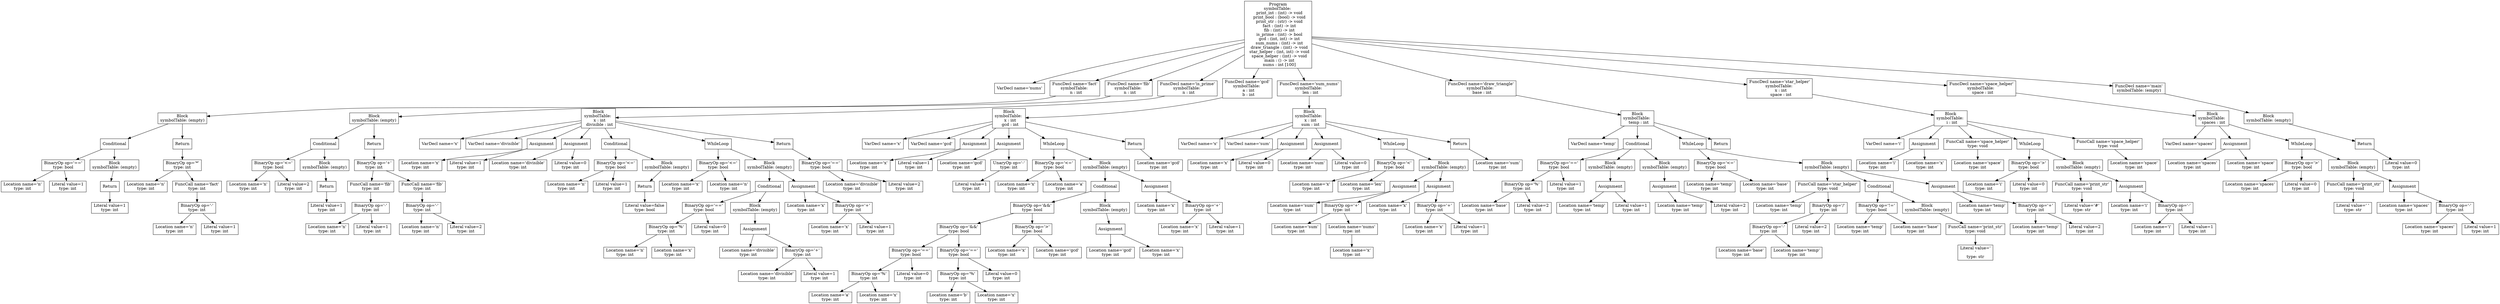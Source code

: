 digraph AST {
1 [shape=box, label="VarDecl name='nums'"];
6 [shape=box, label="Location name='n'\ntype: int"];
7 [shape=box, label="Literal value=1\ntype: int"];
5 [shape=box, label="BinaryOp op='=='\ntype: bool"];
5 -> 6;
5 -> 7;
10 [shape=box, label="Literal value=1\ntype: int"];
9 [shape=box, label="Return"];
9 -> 10;
8 [shape=box, label="Block\nsymbolTable: (empty)"];
8 -> 9;
4 [shape=box, label="Conditional"];
4 -> 5;
4 -> 8;
13 [shape=box, label="Location name='n'\ntype: int"];
16 [shape=box, label="Location name='n'\ntype: int"];
17 [shape=box, label="Literal value=1\ntype: int"];
15 [shape=box, label="BinaryOp op='-'\ntype: int"];
15 -> 16;
15 -> 17;
14 [shape=box, label="FuncCall name='fact'\ntype: int"];
14 -> 15;
12 [shape=box, label="BinaryOp op='*'\ntype: int"];
12 -> 13;
12 -> 14;
11 [shape=box, label="Return"];
11 -> 12;
3 [shape=box, label="Block\nsymbolTable: (empty)"];
3 -> 4;
3 -> 11;
2 [shape=box, label="FuncDecl name='fact'\nsymbolTable: \n  n : int"];
2 -> 3;
22 [shape=box, label="Location name='n'\ntype: int"];
23 [shape=box, label="Literal value=2\ntype: int"];
21 [shape=box, label="BinaryOp op='<='\ntype: bool"];
21 -> 22;
21 -> 23;
26 [shape=box, label="Literal value=1\ntype: int"];
25 [shape=box, label="Return"];
25 -> 26;
24 [shape=box, label="Block\nsymbolTable: (empty)"];
24 -> 25;
20 [shape=box, label="Conditional"];
20 -> 21;
20 -> 24;
31 [shape=box, label="Location name='n'\ntype: int"];
32 [shape=box, label="Literal value=1\ntype: int"];
30 [shape=box, label="BinaryOp op='-'\ntype: int"];
30 -> 31;
30 -> 32;
29 [shape=box, label="FuncCall name='fib'\ntype: int"];
29 -> 30;
35 [shape=box, label="Location name='n'\ntype: int"];
36 [shape=box, label="Literal value=2\ntype: int"];
34 [shape=box, label="BinaryOp op='-'\ntype: int"];
34 -> 35;
34 -> 36;
33 [shape=box, label="FuncCall name='fib'\ntype: int"];
33 -> 34;
28 [shape=box, label="BinaryOp op='+'\ntype: int"];
28 -> 29;
28 -> 33;
27 [shape=box, label="Return"];
27 -> 28;
19 [shape=box, label="Block\nsymbolTable: (empty)"];
19 -> 20;
19 -> 27;
18 [shape=box, label="FuncDecl name='fib'\nsymbolTable: \n  n : int"];
18 -> 19;
39 [shape=box, label="VarDecl name='x'"];
40 [shape=box, label="VarDecl name='divisible'"];
42 [shape=box, label="Location name='x'\ntype: int"];
43 [shape=box, label="Literal value=1\ntype: int"];
41 [shape=box, label="Assignment"];
41 -> 42;
41 -> 43;
45 [shape=box, label="Location name='divisible'\ntype: int"];
46 [shape=box, label="Literal value=0\ntype: int"];
44 [shape=box, label="Assignment"];
44 -> 45;
44 -> 46;
49 [shape=box, label="Location name='n'\ntype: int"];
50 [shape=box, label="Literal value=1\ntype: int"];
48 [shape=box, label="BinaryOp op='<='\ntype: bool"];
48 -> 49;
48 -> 50;
53 [shape=box, label="Literal value=false\ntype: bool"];
52 [shape=box, label="Return"];
52 -> 53;
51 [shape=box, label="Block\nsymbolTable: (empty)"];
51 -> 52;
47 [shape=box, label="Conditional"];
47 -> 48;
47 -> 51;
56 [shape=box, label="Location name='x'\ntype: int"];
57 [shape=box, label="Location name='n'\ntype: int"];
55 [shape=box, label="BinaryOp op='<='\ntype: bool"];
55 -> 56;
55 -> 57;
62 [shape=box, label="Location name='n'\ntype: int"];
63 [shape=box, label="Location name='x'\ntype: int"];
61 [shape=box, label="BinaryOp op='%'\ntype: int"];
61 -> 62;
61 -> 63;
64 [shape=box, label="Literal value=0\ntype: int"];
60 [shape=box, label="BinaryOp op='=='\ntype: bool"];
60 -> 61;
60 -> 64;
67 [shape=box, label="Location name='divisible'\ntype: int"];
69 [shape=box, label="Location name='divisible'\ntype: int"];
70 [shape=box, label="Literal value=1\ntype: int"];
68 [shape=box, label="BinaryOp op='+'\ntype: int"];
68 -> 69;
68 -> 70;
66 [shape=box, label="Assignment"];
66 -> 67;
66 -> 68;
65 [shape=box, label="Block\nsymbolTable: (empty)"];
65 -> 66;
59 [shape=box, label="Conditional"];
59 -> 60;
59 -> 65;
72 [shape=box, label="Location name='x'\ntype: int"];
74 [shape=box, label="Location name='x'\ntype: int"];
75 [shape=box, label="Literal value=1\ntype: int"];
73 [shape=box, label="BinaryOp op='+'\ntype: int"];
73 -> 74;
73 -> 75;
71 [shape=box, label="Assignment"];
71 -> 72;
71 -> 73;
58 [shape=box, label="Block\nsymbolTable: (empty)"];
58 -> 59;
58 -> 71;
54 [shape=box, label="WhileLoop"];
54 -> 55;
54 -> 58;
78 [shape=box, label="Location name='divisible'\ntype: int"];
79 [shape=box, label="Literal value=2\ntype: int"];
77 [shape=box, label="BinaryOp op='=='\ntype: bool"];
77 -> 78;
77 -> 79;
76 [shape=box, label="Return"];
76 -> 77;
38 [shape=box, label="Block\nsymbolTable: \n  x : int\n  divisible : int"];
38 -> 39;
38 -> 40;
38 -> 41;
38 -> 44;
38 -> 47;
38 -> 54;
38 -> 76;
37 [shape=box, label="FuncDecl name='is_prime'\nsymbolTable: \n  n : int"];
37 -> 38;
82 [shape=box, label="VarDecl name='x'"];
83 [shape=box, label="VarDecl name='gcd'"];
85 [shape=box, label="Location name='x'\ntype: int"];
86 [shape=box, label="Literal value=1\ntype: int"];
84 [shape=box, label="Assignment"];
84 -> 85;
84 -> 86;
88 [shape=box, label="Location name='gcd'\ntype: int"];
90 [shape=box, label="Literal value=1\ntype: int"];
89 [shape=box, label="UnaryOp op='-'\ntype: int"];
89 -> 90;
87 [shape=box, label="Assignment"];
87 -> 88;
87 -> 89;
93 [shape=box, label="Location name='x'\ntype: int"];
94 [shape=box, label="Location name='a'\ntype: int"];
92 [shape=box, label="BinaryOp op='<='\ntype: bool"];
92 -> 93;
92 -> 94;
101 [shape=box, label="Location name='a'\ntype: int"];
102 [shape=box, label="Location name='x'\ntype: int"];
100 [shape=box, label="BinaryOp op='%'\ntype: int"];
100 -> 101;
100 -> 102;
103 [shape=box, label="Literal value=0\ntype: int"];
99 [shape=box, label="BinaryOp op='=='\ntype: bool"];
99 -> 100;
99 -> 103;
106 [shape=box, label="Location name='b'\ntype: int"];
107 [shape=box, label="Location name='x'\ntype: int"];
105 [shape=box, label="BinaryOp op='%'\ntype: int"];
105 -> 106;
105 -> 107;
108 [shape=box, label="Literal value=0\ntype: int"];
104 [shape=box, label="BinaryOp op='=='\ntype: bool"];
104 -> 105;
104 -> 108;
98 [shape=box, label="BinaryOp op='&&'\ntype: bool"];
98 -> 99;
98 -> 104;
110 [shape=box, label="Location name='x'\ntype: int"];
111 [shape=box, label="Location name='gcd'\ntype: int"];
109 [shape=box, label="BinaryOp op='>'\ntype: bool"];
109 -> 110;
109 -> 111;
97 [shape=box, label="BinaryOp op='&&'\ntype: bool"];
97 -> 98;
97 -> 109;
114 [shape=box, label="Location name='gcd'\ntype: int"];
115 [shape=box, label="Location name='x'\ntype: int"];
113 [shape=box, label="Assignment"];
113 -> 114;
113 -> 115;
112 [shape=box, label="Block\nsymbolTable: (empty)"];
112 -> 113;
96 [shape=box, label="Conditional"];
96 -> 97;
96 -> 112;
117 [shape=box, label="Location name='x'\ntype: int"];
119 [shape=box, label="Location name='x'\ntype: int"];
120 [shape=box, label="Literal value=1\ntype: int"];
118 [shape=box, label="BinaryOp op='+'\ntype: int"];
118 -> 119;
118 -> 120;
116 [shape=box, label="Assignment"];
116 -> 117;
116 -> 118;
95 [shape=box, label="Block\nsymbolTable: (empty)"];
95 -> 96;
95 -> 116;
91 [shape=box, label="WhileLoop"];
91 -> 92;
91 -> 95;
122 [shape=box, label="Location name='gcd'\ntype: int"];
121 [shape=box, label="Return"];
121 -> 122;
81 [shape=box, label="Block\nsymbolTable: \n  x : int\n  gcd : int"];
81 -> 82;
81 -> 83;
81 -> 84;
81 -> 87;
81 -> 91;
81 -> 121;
80 [shape=box, label="FuncDecl name='gcd'\nsymbolTable: \n  a : int\n  b : int"];
80 -> 81;
125 [shape=box, label="VarDecl name='x'"];
126 [shape=box, label="VarDecl name='sum'"];
128 [shape=box, label="Location name='x'\ntype: int"];
129 [shape=box, label="Literal value=0\ntype: int"];
127 [shape=box, label="Assignment"];
127 -> 128;
127 -> 129;
131 [shape=box, label="Location name='sum'\ntype: int"];
132 [shape=box, label="Literal value=0\ntype: int"];
130 [shape=box, label="Assignment"];
130 -> 131;
130 -> 132;
135 [shape=box, label="Location name='x'\ntype: int"];
136 [shape=box, label="Location name='len'\ntype: int"];
134 [shape=box, label="BinaryOp op='<'\ntype: bool"];
134 -> 135;
134 -> 136;
139 [shape=box, label="Location name='sum'\ntype: int"];
141 [shape=box, label="Location name='sum'\ntype: int"];
143 [shape=box, label="Location name='x'\ntype: int"];
142 [shape=box, label="Location name='nums'\ntype: int"];
142 -> 143;
140 [shape=box, label="BinaryOp op='+'\ntype: int"];
140 -> 141;
140 -> 142;
138 [shape=box, label="Assignment"];
138 -> 139;
138 -> 140;
145 [shape=box, label="Location name='x'\ntype: int"];
147 [shape=box, label="Location name='x'\ntype: int"];
148 [shape=box, label="Literal value=1\ntype: int"];
146 [shape=box, label="BinaryOp op='+'\ntype: int"];
146 -> 147;
146 -> 148;
144 [shape=box, label="Assignment"];
144 -> 145;
144 -> 146;
137 [shape=box, label="Block\nsymbolTable: (empty)"];
137 -> 138;
137 -> 144;
133 [shape=box, label="WhileLoop"];
133 -> 134;
133 -> 137;
150 [shape=box, label="Location name='sum'\ntype: int"];
149 [shape=box, label="Return"];
149 -> 150;
124 [shape=box, label="Block\nsymbolTable: \n  x : int\n  sum : int"];
124 -> 125;
124 -> 126;
124 -> 127;
124 -> 130;
124 -> 133;
124 -> 149;
123 [shape=box, label="FuncDecl name='sum_nums'\nsymbolTable: \n  len : int"];
123 -> 124;
153 [shape=box, label="VarDecl name='temp'"];
157 [shape=box, label="Location name='base'\ntype: int"];
158 [shape=box, label="Literal value=2\ntype: int"];
156 [shape=box, label="BinaryOp op='%'\ntype: int"];
156 -> 157;
156 -> 158;
159 [shape=box, label="Literal value=1\ntype: int"];
155 [shape=box, label="BinaryOp op='=='\ntype: bool"];
155 -> 156;
155 -> 159;
162 [shape=box, label="Location name='temp'\ntype: int"];
163 [shape=box, label="Literal value=1\ntype: int"];
161 [shape=box, label="Assignment"];
161 -> 162;
161 -> 163;
160 [shape=box, label="Block\nsymbolTable: (empty)"];
160 -> 161;
166 [shape=box, label="Location name='temp'\ntype: int"];
167 [shape=box, label="Literal value=2\ntype: int"];
165 [shape=box, label="Assignment"];
165 -> 166;
165 -> 167;
164 [shape=box, label="Block\nsymbolTable: (empty)"];
164 -> 165;
154 [shape=box, label="Conditional"];
154 -> 155;
154 -> 160;
154 -> 164;
170 [shape=box, label="Location name='temp'\ntype: int"];
171 [shape=box, label="Location name='base'\ntype: int"];
169 [shape=box, label="BinaryOp op='<='\ntype: bool"];
169 -> 170;
169 -> 171;
174 [shape=box, label="Location name='temp'\ntype: int"];
177 [shape=box, label="Location name='base'\ntype: int"];
178 [shape=box, label="Location name='temp'\ntype: int"];
176 [shape=box, label="BinaryOp op='-'\ntype: int"];
176 -> 177;
176 -> 178;
179 [shape=box, label="Literal value=2\ntype: int"];
175 [shape=box, label="BinaryOp op='/'\ntype: int"];
175 -> 176;
175 -> 179;
173 [shape=box, label="FuncCall name='star_helper'\ntype: void"];
173 -> 174;
173 -> 175;
182 [shape=box, label="Location name='temp'\ntype: int"];
183 [shape=box, label="Location name='base'\ntype: int"];
181 [shape=box, label="BinaryOp op='!='\ntype: bool"];
181 -> 182;
181 -> 183;
186 [shape=box, label="Literal value='\n'\ntype: str"];
185 [shape=box, label="FuncCall name='print_str'\ntype: void"];
185 -> 186;
184 [shape=box, label="Block\nsymbolTable: (empty)"];
184 -> 185;
180 [shape=box, label="Conditional"];
180 -> 181;
180 -> 184;
188 [shape=box, label="Location name='temp'\ntype: int"];
190 [shape=box, label="Location name='temp'\ntype: int"];
191 [shape=box, label="Literal value=2\ntype: int"];
189 [shape=box, label="BinaryOp op='+'\ntype: int"];
189 -> 190;
189 -> 191;
187 [shape=box, label="Assignment"];
187 -> 188;
187 -> 189;
172 [shape=box, label="Block\nsymbolTable: (empty)"];
172 -> 173;
172 -> 180;
172 -> 187;
168 [shape=box, label="WhileLoop"];
168 -> 169;
168 -> 172;
192 [shape=box, label="Return"];
152 [shape=box, label="Block\nsymbolTable: \n  temp : int"];
152 -> 153;
152 -> 154;
152 -> 168;
152 -> 192;
151 [shape=box, label="FuncDecl name='draw_triangle'\nsymbolTable: \n  base : int"];
151 -> 152;
195 [shape=box, label="VarDecl name='i'"];
197 [shape=box, label="Location name='i'\ntype: int"];
198 [shape=box, label="Location name='x'\ntype: int"];
196 [shape=box, label="Assignment"];
196 -> 197;
196 -> 198;
200 [shape=box, label="Location name='space'\ntype: int"];
199 [shape=box, label="FuncCall name='space_helper'\ntype: void"];
199 -> 200;
203 [shape=box, label="Location name='i'\ntype: int"];
204 [shape=box, label="Literal value=0\ntype: int"];
202 [shape=box, label="BinaryOp op='>'\ntype: bool"];
202 -> 203;
202 -> 204;
207 [shape=box, label="Literal value='#'\ntype: str"];
206 [shape=box, label="FuncCall name='print_str'\ntype: void"];
206 -> 207;
209 [shape=box, label="Location name='i'\ntype: int"];
211 [shape=box, label="Location name='i'\ntype: int"];
212 [shape=box, label="Literal value=1\ntype: int"];
210 [shape=box, label="BinaryOp op='-'\ntype: int"];
210 -> 211;
210 -> 212;
208 [shape=box, label="Assignment"];
208 -> 209;
208 -> 210;
205 [shape=box, label="Block\nsymbolTable: (empty)"];
205 -> 206;
205 -> 208;
201 [shape=box, label="WhileLoop"];
201 -> 202;
201 -> 205;
214 [shape=box, label="Location name='space'\ntype: int"];
213 [shape=box, label="FuncCall name='space_helper'\ntype: void"];
213 -> 214;
194 [shape=box, label="Block\nsymbolTable: \n  i : int"];
194 -> 195;
194 -> 196;
194 -> 199;
194 -> 201;
194 -> 213;
193 [shape=box, label="FuncDecl name='star_helper'\nsymbolTable: \n  x : int\n  space : int"];
193 -> 194;
217 [shape=box, label="VarDecl name='spaces'"];
219 [shape=box, label="Location name='spaces'\ntype: int"];
220 [shape=box, label="Location name='space'\ntype: int"];
218 [shape=box, label="Assignment"];
218 -> 219;
218 -> 220;
223 [shape=box, label="Location name='spaces'\ntype: int"];
224 [shape=box, label="Literal value=0\ntype: int"];
222 [shape=box, label="BinaryOp op='>'\ntype: bool"];
222 -> 223;
222 -> 224;
227 [shape=box, label="Literal value=' '\ntype: str"];
226 [shape=box, label="FuncCall name='print_str'\ntype: void"];
226 -> 227;
229 [shape=box, label="Location name='spaces'\ntype: int"];
231 [shape=box, label="Location name='spaces'\ntype: int"];
232 [shape=box, label="Literal value=1\ntype: int"];
230 [shape=box, label="BinaryOp op='-'\ntype: int"];
230 -> 231;
230 -> 232;
228 [shape=box, label="Assignment"];
228 -> 229;
228 -> 230;
225 [shape=box, label="Block\nsymbolTable: (empty)"];
225 -> 226;
225 -> 228;
221 [shape=box, label="WhileLoop"];
221 -> 222;
221 -> 225;
216 [shape=box, label="Block\nsymbolTable: \n  spaces : int"];
216 -> 217;
216 -> 218;
216 -> 221;
215 [shape=box, label="FuncDecl name='space_helper'\nsymbolTable: \n  space : int"];
215 -> 216;
236 [shape=box, label="Literal value=0\ntype: int"];
235 [shape=box, label="Return"];
235 -> 236;
234 [shape=box, label="Block\nsymbolTable: (empty)"];
234 -> 235;
233 [shape=box, label="FuncDecl name='main'\nsymbolTable: (empty)"];
233 -> 234;
0 [shape=box, label="Program\nsymbolTable: \n  print_int : (int) -> void\n  print_bool : (bool) -> void\n  print_str : (str) -> void\n  fact : (int) -> int\n  fib : (int) -> int\n  is_prime : (int) -> bool\n  gcd : (int, int) -> int\n  sum_nums : (int) -> int\n  draw_triangle : (int) -> void\n  star_helper : (int, int) -> void\n  space_helper : (int) -> void\n  main : () -> int\n  nums : int [100]"];
0 -> 1;
0 -> 2;
0 -> 18;
0 -> 37;
0 -> 80;
0 -> 123;
0 -> 151;
0 -> 193;
0 -> 215;
0 -> 233;
}
